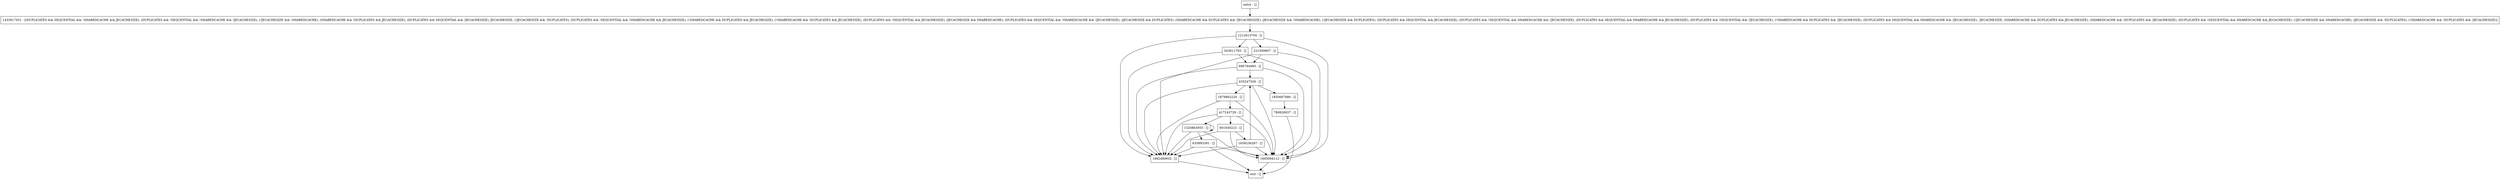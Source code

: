 digraph waitForConsumer {
node [shape=record];
343911793 [label="343911793 - []"];
1982480932 [label="1982480932 - []"];
690794995 [label="690794995 - []"];
1693094112 [label="1693094112 - []"];
1212613704 [label="1212613704 - []"];
1850667886 [label="1850667886 - []"];
221509907 [label="221509907 - []"];
1433917451 [label="1433917451 - [(DUPLICATES && SEQUENTIAL && !SHAREDCACHE && JECACHESIZE), (DUPLICATES && !SEQUENTIAL && !SHAREDCACHE && !JECACHESIZE), (!JECACHESIZE && !SHAREDCACHE), (SHAREDCACHE && !DUPLICATES && JECACHESIZE), (DUPLICATES && SEQUENTIAL && !JECACHESIZE), JECACHESIZE, (!JECACHESIZE && !DUPLICATES), (DUPLICATES && !SEQUENTIAL && !SHAREDCACHE && JECACHESIZE), (!SHAREDCACHE && DUPLICATES && JECACHESIZE), (!SHAREDCACHE && !DUPLICATES && JECACHESIZE), (DUPLICATES && !SEQUENTIAL && JECACHESIZE), (JECACHESIZE && SHAREDCACHE), (DUPLICATES && SEQUENTIAL && !SHAREDCACHE && !JECACHESIZE), (JECACHESIZE && DUPLICATES), (SHAREDCACHE && DUPLICATES && !JECACHESIZE), (JECACHESIZE && !SHAREDCACHE), (!JECACHESIZE && DUPLICATES), (DUPLICATES && SEQUENTIAL && JECACHESIZE), (DUPLICATES && !SEQUENTIAL && SHAREDCACHE && !JECACHESIZE), (DUPLICATES && SEQUENTIAL && SHAREDCACHE && JECACHESIZE), (DUPLICATES && !SEQUENTIAL && !JECACHESIZE), (!SHAREDCACHE && DUPLICATES && !JECACHESIZE), (DUPLICATES && SEQUENTIAL && SHAREDCACHE && !JECACHESIZE), !JECACHESIZE, (SHAREDCACHE && DUPLICATES && JECACHESIZE), (SHAREDCACHE && !DUPLICATES && !JECACHESIZE), (DUPLICATES && !SEQUENTIAL && SHAREDCACHE && JECACHESIZE), (!JECACHESIZE && SHAREDCACHE), (JECACHESIZE && !DUPLICATES), (!SHAREDCACHE && !DUPLICATES && !JECACHESIZE)]"];
435247526 [label="435247526 - []"];
1879862220 [label="1879862220 - []"];
entry [label="entry - []"];
exit [label="exit - []"];
635893391 [label="635893391 - []"];
1320863955 [label="1320863955 - []"];
601930223 [label="601930223 - []"];
417243729 [label="417243729 - []"];
780826937 [label="780826937 - []"];
1659236287 [label="1659236287 - []"];
entry;
exit;
343911793 -> 1982480932;
343911793 -> 690794995;
343911793 -> 1693094112;
1982480932 -> exit;
690794995 -> 1982480932;
690794995 -> 1693094112;
690794995 -> 435247526;
1693094112 -> exit;
1212613704 -> 343911793;
1212613704 -> 1982480932;
1212613704 -> 1693094112;
1212613704 -> 221509907;
1850667886 -> 780826937;
221509907 -> 1982480932;
221509907 -> 690794995;
221509907 -> 1693094112;
1433917451 -> 1212613704;
435247526 -> 1982480932;
435247526 -> 1693094112;
435247526 -> 1850667886;
435247526 -> 1879862220;
1879862220 -> 1982480932;
1879862220 -> 1693094112;
1879862220 -> 417243729;
entry -> 1433917451;
635893391 -> exit;
635893391 -> 1982480932;
635893391 -> 1693094112;
1320863955 -> 635893391;
1320863955 -> 1982480932;
1320863955 -> 1320863955;
1320863955 -> 1693094112;
601930223 -> 1982480932;
601930223 -> 1693094112;
601930223 -> 1659236287;
417243729 -> 1982480932;
417243729 -> 1320863955;
417243729 -> 1693094112;
417243729 -> 601930223;
780826937 -> exit;
1659236287 -> 1982480932;
1659236287 -> 1693094112;
1659236287 -> 435247526;
}
